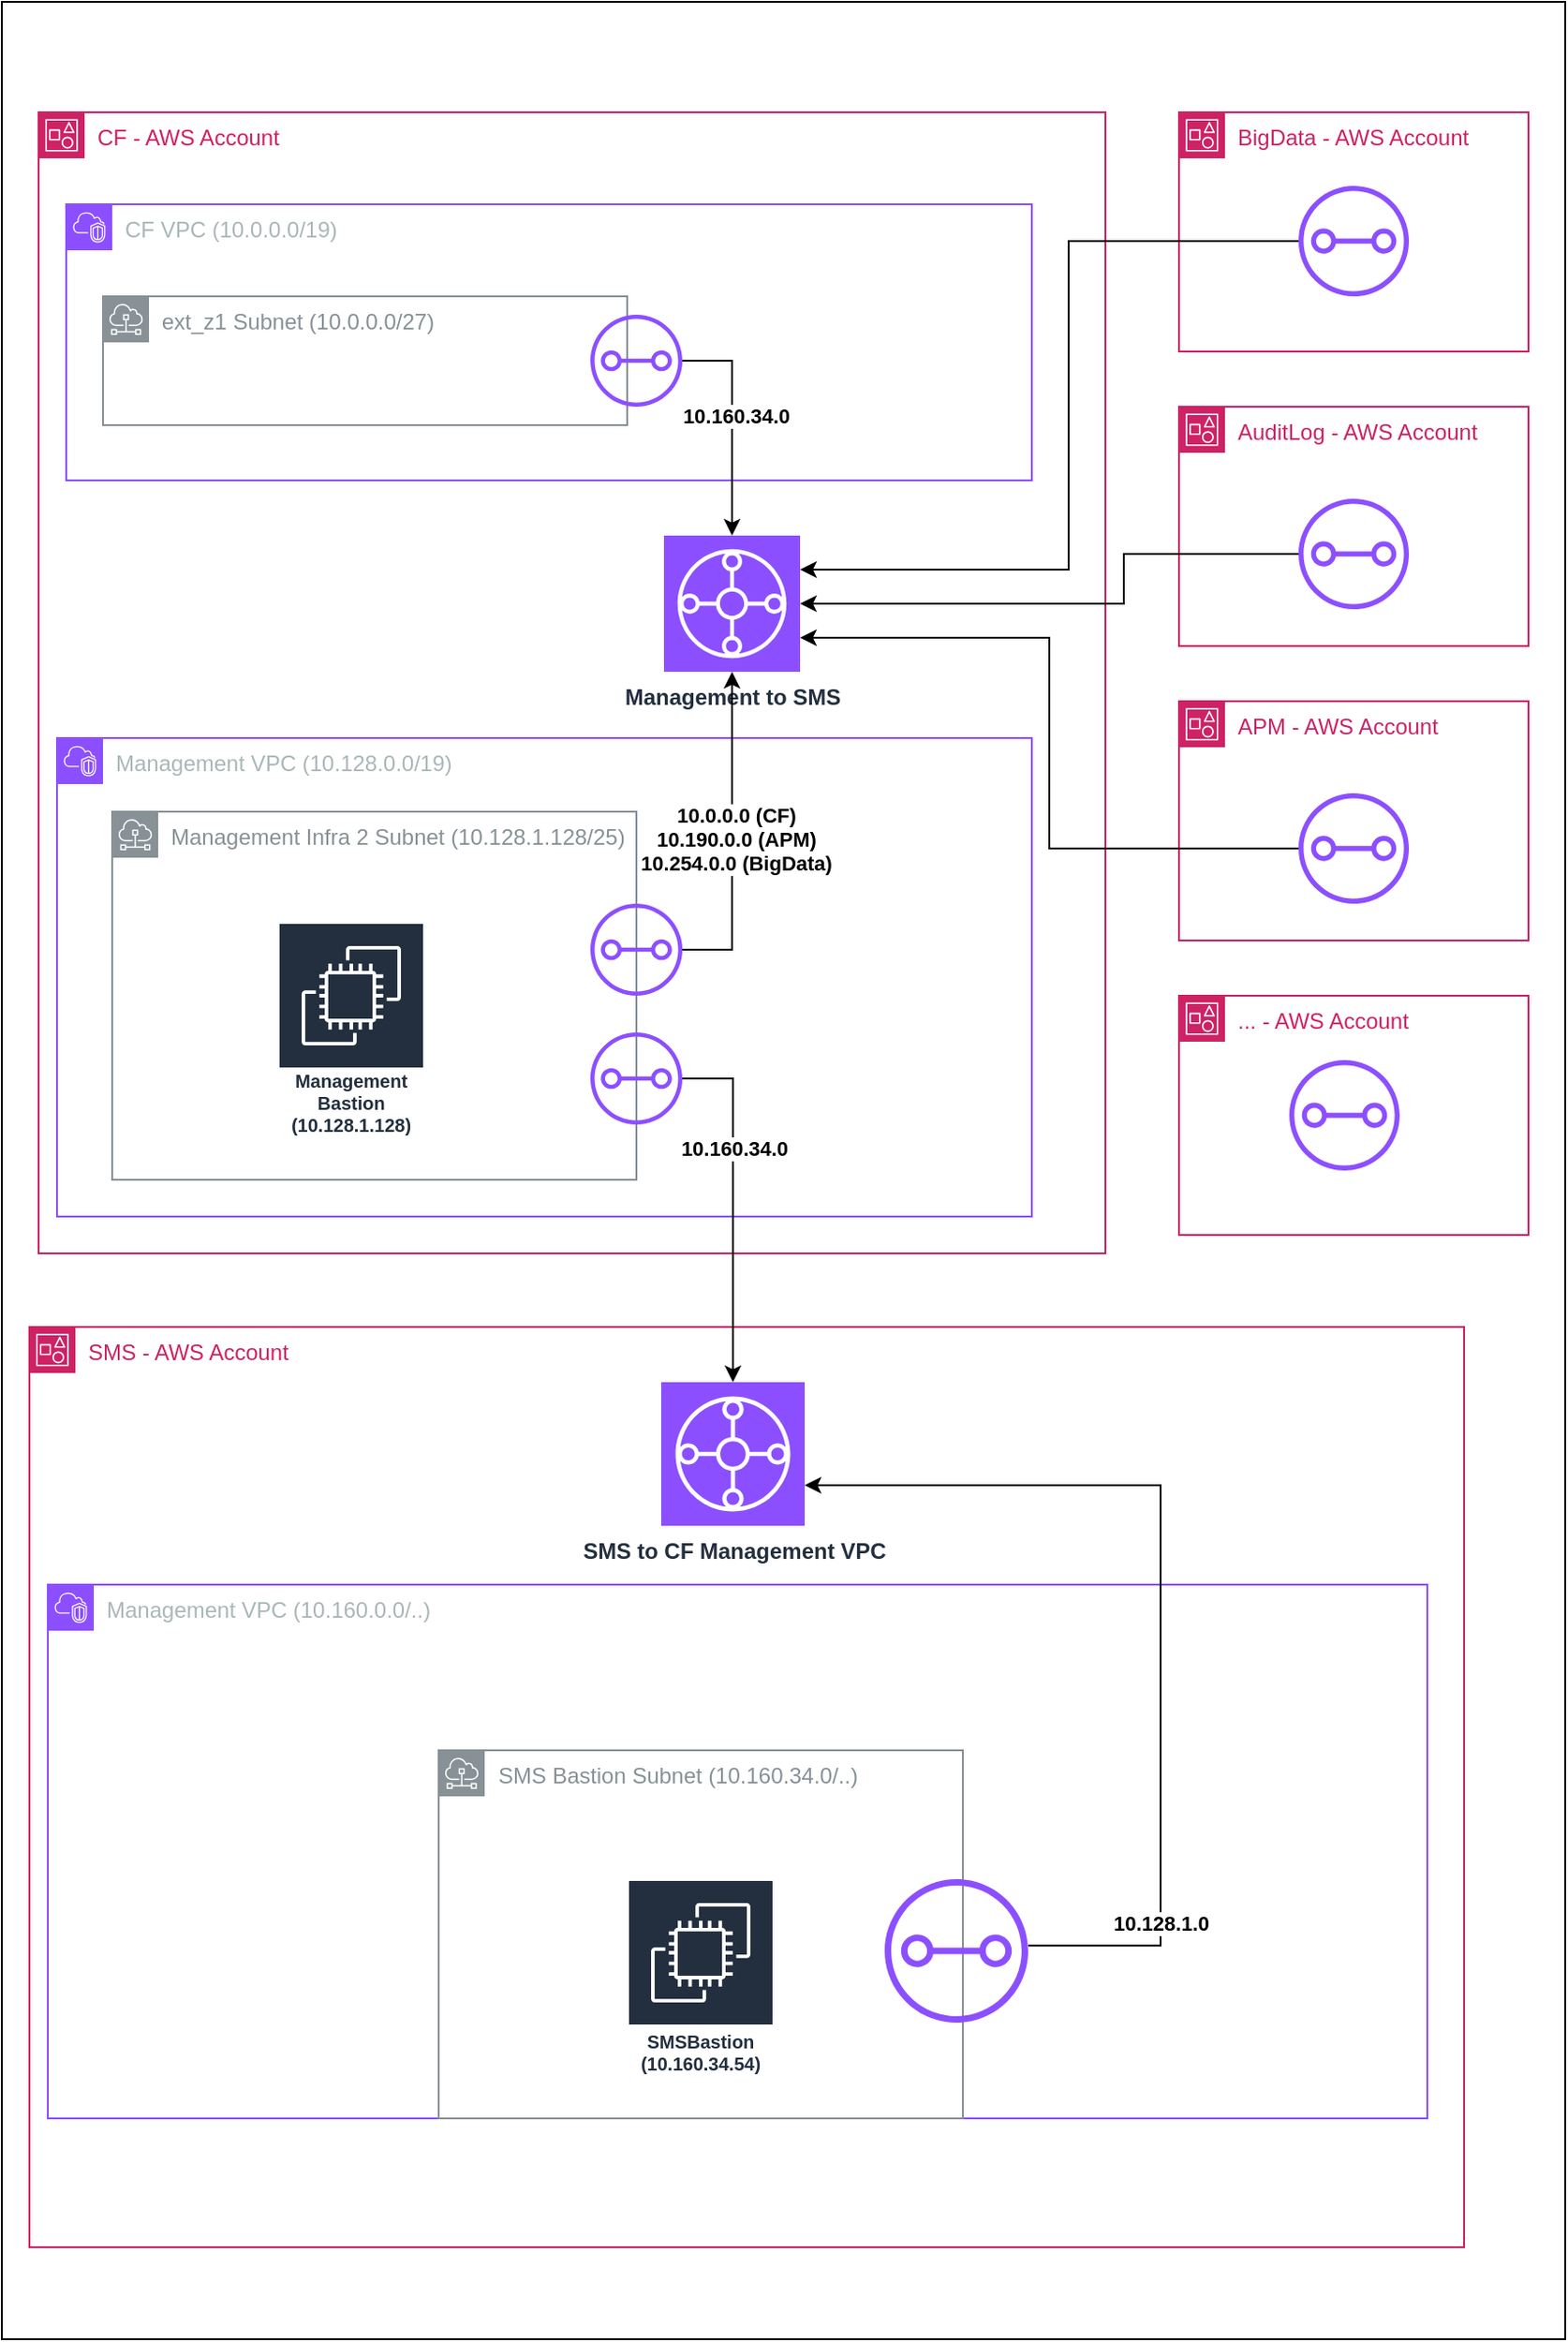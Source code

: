 <mxfile version="24.7.8">
  <diagram name="Page-1" id="AjtIbHexGouDR98ec4rI">
    <mxGraphModel dx="1059" dy="560" grid="1" gridSize="10" guides="1" tooltips="1" connect="1" arrows="1" fold="1" page="1" pageScale="1" pageWidth="850" pageHeight="1100" math="0" shadow="0">
      <root>
        <mxCell id="0" />
        <mxCell id="1" parent="0" />
        <mxCell id="KuJYsljOr1fPv-DqKt9B-55" value="" style="rounded=0;whiteSpace=wrap;html=1;" vertex="1" parent="1">
          <mxGeometry width="850" height="1270" as="geometry" />
        </mxCell>
        <mxCell id="KuJYsljOr1fPv-DqKt9B-1" value="CF - AWS Account" style="points=[[0,0],[0.25,0],[0.5,0],[0.75,0],[1,0],[1,0.25],[1,0.5],[1,0.75],[1,1],[0.75,1],[0.5,1],[0.25,1],[0,1],[0,0.75],[0,0.5],[0,0.25]];outlineConnect=0;gradientColor=none;html=1;whiteSpace=wrap;fontSize=12;fontStyle=0;container=1;pointerEvents=0;collapsible=0;recursiveResize=0;shape=mxgraph.aws4.group;grIcon=mxgraph.aws4.group_account;strokeColor=#CD2264;fillColor=none;verticalAlign=top;align=left;spacingLeft=30;fontColor=#CD2264;dashed=0;" vertex="1" parent="1">
          <mxGeometry x="20" y="60" width="580" height="620" as="geometry" />
        </mxCell>
        <mxCell id="KuJYsljOr1fPv-DqKt9B-2" value="CF VPC (10.0.0.0/19)" style="points=[[0,0],[0.25,0],[0.5,0],[0.75,0],[1,0],[1,0.25],[1,0.5],[1,0.75],[1,1],[0.75,1],[0.5,1],[0.25,1],[0,1],[0,0.75],[0,0.5],[0,0.25]];outlineConnect=0;gradientColor=none;html=1;whiteSpace=wrap;fontSize=12;fontStyle=0;container=1;pointerEvents=0;collapsible=0;recursiveResize=0;shape=mxgraph.aws4.group;grIcon=mxgraph.aws4.group_vpc2;strokeColor=#8C4FFF;fillColor=none;verticalAlign=top;align=left;spacingLeft=30;fontColor=#AAB7B8;dashed=0;" vertex="1" parent="KuJYsljOr1fPv-DqKt9B-1">
          <mxGeometry x="15" y="50" width="525" height="150" as="geometry" />
        </mxCell>
        <mxCell id="KuJYsljOr1fPv-DqKt9B-26" value="ext_z1 Subnet (10.0.0.0/27)" style="sketch=0;outlineConnect=0;gradientColor=none;html=1;whiteSpace=wrap;fontSize=12;fontStyle=0;shape=mxgraph.aws4.group;grIcon=mxgraph.aws4.group_subnet;strokeColor=#879196;fillColor=none;verticalAlign=top;align=left;spacingLeft=30;fontColor=#879196;dashed=0;" vertex="1" parent="KuJYsljOr1fPv-DqKt9B-2">
          <mxGeometry x="20" y="50" width="285" height="70" as="geometry" />
        </mxCell>
        <mxCell id="KuJYsljOr1fPv-DqKt9B-38" value="" style="sketch=0;outlineConnect=0;fontColor=#232F3E;gradientColor=none;fillColor=#8C4FFF;strokeColor=none;dashed=0;verticalLabelPosition=bottom;verticalAlign=top;align=center;html=1;fontSize=12;fontStyle=0;aspect=fixed;pointerEvents=1;shape=mxgraph.aws4.transit_gateway_attachment;" vertex="1" parent="KuJYsljOr1fPv-DqKt9B-2">
          <mxGeometry x="285" y="60" width="50" height="50" as="geometry" />
        </mxCell>
        <mxCell id="KuJYsljOr1fPv-DqKt9B-4" value="Management VPC (10.128.0.0/19)" style="points=[[0,0],[0.25,0],[0.5,0],[0.75,0],[1,0],[1,0.25],[1,0.5],[1,0.75],[1,1],[0.75,1],[0.5,1],[0.25,1],[0,1],[0,0.75],[0,0.5],[0,0.25]];outlineConnect=0;gradientColor=none;html=1;whiteSpace=wrap;fontSize=12;fontStyle=0;container=1;pointerEvents=0;collapsible=0;recursiveResize=0;shape=mxgraph.aws4.group;grIcon=mxgraph.aws4.group_vpc2;strokeColor=#8C4FFF;fillColor=none;verticalAlign=top;align=left;spacingLeft=30;fontColor=#AAB7B8;dashed=0;" vertex="1" parent="KuJYsljOr1fPv-DqKt9B-1">
          <mxGeometry x="10" y="340" width="530" height="260" as="geometry" />
        </mxCell>
        <mxCell id="KuJYsljOr1fPv-DqKt9B-8" value="Management Infra 2 Subnet (10.128.1.128/25)" style="sketch=0;outlineConnect=0;gradientColor=none;html=1;whiteSpace=wrap;fontSize=12;fontStyle=0;shape=mxgraph.aws4.group;grIcon=mxgraph.aws4.group_subnet;strokeColor=#879196;fillColor=none;verticalAlign=top;align=left;spacingLeft=30;fontColor=#879196;dashed=0;" vertex="1" parent="KuJYsljOr1fPv-DqKt9B-4">
          <mxGeometry x="30" y="40" width="285" height="200" as="geometry" />
        </mxCell>
        <mxCell id="KuJYsljOr1fPv-DqKt9B-9" value="Management Bastion (10.128.1.128)" style="sketch=0;outlineConnect=0;fontColor=#232F3E;gradientColor=none;strokeColor=#ffffff;fillColor=#232F3E;dashed=0;verticalLabelPosition=middle;verticalAlign=bottom;align=center;html=1;whiteSpace=wrap;fontSize=10;fontStyle=1;spacing=3;shape=mxgraph.aws4.productIcon;prIcon=mxgraph.aws4.ec2;" vertex="1" parent="KuJYsljOr1fPv-DqKt9B-4">
          <mxGeometry x="120" y="100" width="80" height="120" as="geometry" />
        </mxCell>
        <mxCell id="KuJYsljOr1fPv-DqKt9B-13" value="" style="sketch=0;outlineConnect=0;fontColor=#232F3E;gradientColor=none;fillColor=#8C4FFF;strokeColor=none;dashed=0;verticalLabelPosition=bottom;verticalAlign=top;align=center;html=1;fontSize=12;fontStyle=0;aspect=fixed;pointerEvents=1;shape=mxgraph.aws4.transit_gateway_attachment;" vertex="1" parent="KuJYsljOr1fPv-DqKt9B-4">
          <mxGeometry x="290" y="160" width="50" height="50" as="geometry" />
        </mxCell>
        <mxCell id="KuJYsljOr1fPv-DqKt9B-33" value="" style="sketch=0;outlineConnect=0;fontColor=#232F3E;gradientColor=none;fillColor=#8C4FFF;strokeColor=none;dashed=0;verticalLabelPosition=bottom;verticalAlign=top;align=center;html=1;fontSize=12;fontStyle=0;aspect=fixed;pointerEvents=1;shape=mxgraph.aws4.transit_gateway_attachment;" vertex="1" parent="KuJYsljOr1fPv-DqKt9B-4">
          <mxGeometry x="290" y="90" width="50" height="50" as="geometry" />
        </mxCell>
        <mxCell id="KuJYsljOr1fPv-DqKt9B-25" value="&lt;b&gt;Management to SMS&lt;/b&gt;" style="sketch=0;points=[[0,0,0],[0.25,0,0],[0.5,0,0],[0.75,0,0],[1,0,0],[0,1,0],[0.25,1,0],[0.5,1,0],[0.75,1,0],[1,1,0],[0,0.25,0],[0,0.5,0],[0,0.75,0],[1,0.25,0],[1,0.5,0],[1,0.75,0]];outlineConnect=0;fontColor=#232F3E;fillColor=#8C4FFF;strokeColor=#ffffff;dashed=0;verticalLabelPosition=bottom;verticalAlign=top;align=center;html=1;fontSize=12;fontStyle=0;aspect=fixed;shape=mxgraph.aws4.resourceIcon;resIcon=mxgraph.aws4.transit_gateway;" vertex="1" parent="KuJYsljOr1fPv-DqKt9B-1">
          <mxGeometry x="340" y="230" width="74" height="74" as="geometry" />
        </mxCell>
        <mxCell id="KuJYsljOr1fPv-DqKt9B-36" style="edgeStyle=orthogonalEdgeStyle;rounded=0;orthogonalLoop=1;jettySize=auto;html=1;" edge="1" parent="KuJYsljOr1fPv-DqKt9B-1" source="KuJYsljOr1fPv-DqKt9B-33" target="KuJYsljOr1fPv-DqKt9B-25">
          <mxGeometry relative="1" as="geometry">
            <Array as="points">
              <mxPoint x="377" y="455" />
            </Array>
          </mxGeometry>
        </mxCell>
        <mxCell id="KuJYsljOr1fPv-DqKt9B-37" value="&lt;b&gt;10.0.0.0 (CF)&lt;/b&gt;&lt;div&gt;&lt;b&gt;10.190.0.0 (APM)&lt;/b&gt;&lt;/div&gt;&lt;div&gt;&lt;b&gt;10.254.0.0 (BigData)&lt;/b&gt;&lt;/div&gt;" style="edgeLabel;html=1;align=center;verticalAlign=middle;resizable=0;points=[];" vertex="1" connectable="0" parent="KuJYsljOr1fPv-DqKt9B-36">
          <mxGeometry x="-0.023" y="-2" relative="1" as="geometry">
            <mxPoint as="offset" />
          </mxGeometry>
        </mxCell>
        <mxCell id="KuJYsljOr1fPv-DqKt9B-39" style="edgeStyle=orthogonalEdgeStyle;rounded=0;orthogonalLoop=1;jettySize=auto;html=1;entryX=0.5;entryY=0;entryDx=0;entryDy=0;entryPerimeter=0;" edge="1" parent="KuJYsljOr1fPv-DqKt9B-1" source="KuJYsljOr1fPv-DqKt9B-38" target="KuJYsljOr1fPv-DqKt9B-25">
          <mxGeometry relative="1" as="geometry">
            <Array as="points">
              <mxPoint x="377" y="135" />
            </Array>
          </mxGeometry>
        </mxCell>
        <mxCell id="KuJYsljOr1fPv-DqKt9B-40" value="&lt;b&gt;10.160.34.0&lt;/b&gt;" style="edgeLabel;html=1;align=center;verticalAlign=middle;resizable=0;points=[];" vertex="1" connectable="0" parent="KuJYsljOr1fPv-DqKt9B-39">
          <mxGeometry x="-0.075" y="2" relative="1" as="geometry">
            <mxPoint as="offset" />
          </mxGeometry>
        </mxCell>
        <mxCell id="KuJYsljOr1fPv-DqKt9B-52" value="&lt;h1 style=&quot;margin-top: 0px;&quot;&gt;&lt;br&gt;&lt;/h1&gt;" style="text;html=1;whiteSpace=wrap;overflow=hidden;rounded=0;" vertex="1" parent="KuJYsljOr1fPv-DqKt9B-1">
          <mxGeometry x="130" y="210" width="180" height="100" as="geometry" />
        </mxCell>
        <mxCell id="KuJYsljOr1fPv-DqKt9B-5" value="SMS - AWS Account" style="points=[[0,0],[0.25,0],[0.5,0],[0.75,0],[1,0],[1,0.25],[1,0.5],[1,0.75],[1,1],[0.75,1],[0.5,1],[0.25,1],[0,1],[0,0.75],[0,0.5],[0,0.25]];outlineConnect=0;gradientColor=none;html=1;whiteSpace=wrap;fontSize=12;fontStyle=0;container=1;pointerEvents=0;collapsible=0;recursiveResize=0;shape=mxgraph.aws4.group;grIcon=mxgraph.aws4.group_account;strokeColor=#CD2264;fillColor=none;verticalAlign=top;align=left;spacingLeft=30;fontColor=#CD2264;dashed=0;" vertex="1" parent="1">
          <mxGeometry x="15" y="720" width="780" height="500" as="geometry" />
        </mxCell>
        <mxCell id="KuJYsljOr1fPv-DqKt9B-7" value="Management VPC (10.160.0.0/..)" style="points=[[0,0],[0.25,0],[0.5,0],[0.75,0],[1,0],[1,0.25],[1,0.5],[1,0.75],[1,1],[0.75,1],[0.5,1],[0.25,1],[0,1],[0,0.75],[0,0.5],[0,0.25]];outlineConnect=0;gradientColor=none;html=1;whiteSpace=wrap;fontSize=12;fontStyle=0;container=1;pointerEvents=0;collapsible=0;recursiveResize=0;shape=mxgraph.aws4.group;grIcon=mxgraph.aws4.group_vpc2;strokeColor=#8C4FFF;fillColor=none;verticalAlign=top;align=left;spacingLeft=30;fontColor=#AAB7B8;dashed=0;" vertex="1" parent="KuJYsljOr1fPv-DqKt9B-5">
          <mxGeometry x="10" y="140" width="750" height="290" as="geometry" />
        </mxCell>
        <mxCell id="KuJYsljOr1fPv-DqKt9B-10" value="SMS Bastion Subnet (10.160.34.0/..)" style="sketch=0;outlineConnect=0;gradientColor=none;html=1;whiteSpace=wrap;fontSize=12;fontStyle=0;shape=mxgraph.aws4.group;grIcon=mxgraph.aws4.group_subnet;strokeColor=#879196;fillColor=none;verticalAlign=top;align=left;spacingLeft=30;fontColor=#879196;dashed=0;" vertex="1" parent="KuJYsljOr1fPv-DqKt9B-7">
          <mxGeometry x="212.5" y="90" width="285" height="200" as="geometry" />
        </mxCell>
        <mxCell id="KuJYsljOr1fPv-DqKt9B-11" value="SMSBastion (10.160.34.54)" style="sketch=0;outlineConnect=0;fontColor=#232F3E;gradientColor=none;strokeColor=#ffffff;fillColor=#232F3E;dashed=0;verticalLabelPosition=middle;verticalAlign=bottom;align=center;html=1;whiteSpace=wrap;fontSize=10;fontStyle=1;spacing=3;shape=mxgraph.aws4.productIcon;prIcon=mxgraph.aws4.ec2;" vertex="1" parent="KuJYsljOr1fPv-DqKt9B-7">
          <mxGeometry x="315" y="160" width="80" height="110" as="geometry" />
        </mxCell>
        <mxCell id="KuJYsljOr1fPv-DqKt9B-16" value="" style="sketch=0;outlineConnect=0;fontColor=#232F3E;gradientColor=none;fillColor=#8C4FFF;strokeColor=none;dashed=0;verticalLabelPosition=bottom;verticalAlign=top;align=center;html=1;fontSize=12;fontStyle=0;aspect=fixed;pointerEvents=1;shape=mxgraph.aws4.transit_gateway_attachment;" vertex="1" parent="KuJYsljOr1fPv-DqKt9B-7">
          <mxGeometry x="455" y="160" width="78" height="78" as="geometry" />
        </mxCell>
        <mxCell id="KuJYsljOr1fPv-DqKt9B-12" value="&lt;b&gt;SMS to CF Management VPC&lt;/b&gt;" style="sketch=0;points=[[0,0,0],[0.25,0,0],[0.5,0,0],[0.75,0,0],[1,0,0],[0,1,0],[0.25,1,0],[0.5,1,0],[0.75,1,0],[1,1,0],[0,0.25,0],[0,0.5,0],[0,0.75,0],[1,0.25,0],[1,0.5,0],[1,0.75,0]];outlineConnect=0;fontColor=#232F3E;fillColor=#8C4FFF;strokeColor=#ffffff;dashed=0;verticalLabelPosition=bottom;verticalAlign=top;align=center;html=1;fontSize=12;fontStyle=0;aspect=fixed;shape=mxgraph.aws4.resourceIcon;resIcon=mxgraph.aws4.transit_gateway;" vertex="1" parent="KuJYsljOr1fPv-DqKt9B-5">
          <mxGeometry x="343.5" y="30" width="78" height="78" as="geometry" />
        </mxCell>
        <mxCell id="KuJYsljOr1fPv-DqKt9B-19" style="edgeStyle=orthogonalEdgeStyle;rounded=0;orthogonalLoop=1;jettySize=auto;html=1;entryX=1;entryY=0.5;entryDx=0;entryDy=0;entryPerimeter=0;" edge="1" parent="KuJYsljOr1fPv-DqKt9B-5">
          <mxGeometry relative="1" as="geometry">
            <mxPoint x="543" y="336.067" as="sourcePoint" />
            <mxPoint x="421.5" y="86" as="targetPoint" />
            <Array as="points">
              <mxPoint x="615" y="336" />
              <mxPoint x="615" y="86" />
            </Array>
          </mxGeometry>
        </mxCell>
        <mxCell id="KuJYsljOr1fPv-DqKt9B-20" value="10.128.1.0" style="edgeLabel;html=1;align=center;verticalAlign=middle;resizable=0;points=[];fontStyle=1" vertex="1" connectable="0" parent="KuJYsljOr1fPv-DqKt9B-19">
          <mxGeometry x="-0.217" y="-2" relative="1" as="geometry">
            <mxPoint x="-2" y="118" as="offset" />
          </mxGeometry>
        </mxCell>
        <mxCell id="KuJYsljOr1fPv-DqKt9B-31" style="edgeStyle=orthogonalEdgeStyle;rounded=0;orthogonalLoop=1;jettySize=auto;html=1;entryX=0.5;entryY=0;entryDx=0;entryDy=0;entryPerimeter=0;" edge="1" parent="1" source="KuJYsljOr1fPv-DqKt9B-13" target="KuJYsljOr1fPv-DqKt9B-12">
          <mxGeometry relative="1" as="geometry">
            <Array as="points">
              <mxPoint x="398" y="585" />
            </Array>
          </mxGeometry>
        </mxCell>
        <mxCell id="KuJYsljOr1fPv-DqKt9B-32" value="&lt;b&gt;10.160.34.0&lt;/b&gt;" style="edgeLabel;html=1;align=center;verticalAlign=middle;resizable=0;points=[];" vertex="1" connectable="0" parent="KuJYsljOr1fPv-DqKt9B-31">
          <mxGeometry x="-0.324" relative="1" as="geometry">
            <mxPoint as="offset" />
          </mxGeometry>
        </mxCell>
        <mxCell id="KuJYsljOr1fPv-DqKt9B-41" value="BigData - AWS Account" style="points=[[0,0],[0.25,0],[0.5,0],[0.75,0],[1,0],[1,0.25],[1,0.5],[1,0.75],[1,1],[0.75,1],[0.5,1],[0.25,1],[0,1],[0,0.75],[0,0.5],[0,0.25]];outlineConnect=0;gradientColor=none;html=1;whiteSpace=wrap;fontSize=12;fontStyle=0;container=1;pointerEvents=0;collapsible=0;recursiveResize=0;shape=mxgraph.aws4.group;grIcon=mxgraph.aws4.group_account;strokeColor=#CD2264;fillColor=none;verticalAlign=top;align=left;spacingLeft=30;fontColor=#CD2264;dashed=0;" vertex="1" parent="1">
          <mxGeometry x="640" y="60" width="190" height="130" as="geometry" />
        </mxCell>
        <mxCell id="KuJYsljOr1fPv-DqKt9B-45" value="" style="sketch=0;outlineConnect=0;fontColor=#232F3E;gradientColor=none;fillColor=#8C4FFF;strokeColor=none;dashed=0;verticalLabelPosition=bottom;verticalAlign=top;align=center;html=1;fontSize=12;fontStyle=0;aspect=fixed;pointerEvents=1;shape=mxgraph.aws4.transit_gateway_attachment;" vertex="1" parent="KuJYsljOr1fPv-DqKt9B-41">
          <mxGeometry x="65" y="40" width="60" height="60" as="geometry" />
        </mxCell>
        <mxCell id="KuJYsljOr1fPv-DqKt9B-42" value="AuditLog - AWS Account" style="points=[[0,0],[0.25,0],[0.5,0],[0.75,0],[1,0],[1,0.25],[1,0.5],[1,0.75],[1,1],[0.75,1],[0.5,1],[0.25,1],[0,1],[0,0.75],[0,0.5],[0,0.25]];outlineConnect=0;gradientColor=none;html=1;whiteSpace=wrap;fontSize=12;fontStyle=0;container=1;pointerEvents=0;collapsible=0;recursiveResize=0;shape=mxgraph.aws4.group;grIcon=mxgraph.aws4.group_account;strokeColor=#CD2264;fillColor=none;verticalAlign=top;align=left;spacingLeft=30;fontColor=#CD2264;dashed=0;" vertex="1" parent="1">
          <mxGeometry x="640" y="220" width="190" height="130" as="geometry" />
        </mxCell>
        <mxCell id="KuJYsljOr1fPv-DqKt9B-46" value="" style="sketch=0;outlineConnect=0;fontColor=#232F3E;gradientColor=none;fillColor=#8C4FFF;strokeColor=none;dashed=0;verticalLabelPosition=bottom;verticalAlign=top;align=center;html=1;fontSize=12;fontStyle=0;aspect=fixed;pointerEvents=1;shape=mxgraph.aws4.transit_gateway_attachment;" vertex="1" parent="KuJYsljOr1fPv-DqKt9B-42">
          <mxGeometry x="65" y="50" width="60" height="60" as="geometry" />
        </mxCell>
        <mxCell id="KuJYsljOr1fPv-DqKt9B-43" value="APM - AWS Account" style="points=[[0,0],[0.25,0],[0.5,0],[0.75,0],[1,0],[1,0.25],[1,0.5],[1,0.75],[1,1],[0.75,1],[0.5,1],[0.25,1],[0,1],[0,0.75],[0,0.5],[0,0.25]];outlineConnect=0;gradientColor=none;html=1;whiteSpace=wrap;fontSize=12;fontStyle=0;container=1;pointerEvents=0;collapsible=0;recursiveResize=0;shape=mxgraph.aws4.group;grIcon=mxgraph.aws4.group_account;strokeColor=#CD2264;fillColor=none;verticalAlign=top;align=left;spacingLeft=30;fontColor=#CD2264;dashed=0;" vertex="1" parent="1">
          <mxGeometry x="640" y="380" width="190" height="130" as="geometry" />
        </mxCell>
        <mxCell id="KuJYsljOr1fPv-DqKt9B-47" value="" style="sketch=0;outlineConnect=0;fontColor=#232F3E;gradientColor=none;fillColor=#8C4FFF;strokeColor=none;dashed=0;verticalLabelPosition=bottom;verticalAlign=top;align=center;html=1;fontSize=12;fontStyle=0;aspect=fixed;pointerEvents=1;shape=mxgraph.aws4.transit_gateway_attachment;" vertex="1" parent="KuJYsljOr1fPv-DqKt9B-43">
          <mxGeometry x="65" y="50" width="60" height="60" as="geometry" />
        </mxCell>
        <mxCell id="KuJYsljOr1fPv-DqKt9B-44" value="... - AWS Account" style="points=[[0,0],[0.25,0],[0.5,0],[0.75,0],[1,0],[1,0.25],[1,0.5],[1,0.75],[1,1],[0.75,1],[0.5,1],[0.25,1],[0,1],[0,0.75],[0,0.5],[0,0.25]];outlineConnect=0;gradientColor=none;html=1;whiteSpace=wrap;fontSize=12;fontStyle=0;container=1;pointerEvents=0;collapsible=0;recursiveResize=0;shape=mxgraph.aws4.group;grIcon=mxgraph.aws4.group_account;strokeColor=#CD2264;fillColor=none;verticalAlign=top;align=left;spacingLeft=30;fontColor=#CD2264;dashed=0;" vertex="1" parent="1">
          <mxGeometry x="640" y="540" width="190" height="130" as="geometry" />
        </mxCell>
        <mxCell id="KuJYsljOr1fPv-DqKt9B-48" value="" style="sketch=0;outlineConnect=0;fontColor=#232F3E;gradientColor=none;fillColor=#8C4FFF;strokeColor=none;dashed=0;verticalLabelPosition=bottom;verticalAlign=top;align=center;html=1;fontSize=12;fontStyle=0;aspect=fixed;pointerEvents=1;shape=mxgraph.aws4.transit_gateway_attachment;" vertex="1" parent="KuJYsljOr1fPv-DqKt9B-44">
          <mxGeometry x="60" y="35" width="60" height="60" as="geometry" />
        </mxCell>
        <mxCell id="KuJYsljOr1fPv-DqKt9B-49" style="edgeStyle=orthogonalEdgeStyle;rounded=0;orthogonalLoop=1;jettySize=auto;html=1;entryX=1;entryY=0.25;entryDx=0;entryDy=0;entryPerimeter=0;" edge="1" parent="1" source="KuJYsljOr1fPv-DqKt9B-45" target="KuJYsljOr1fPv-DqKt9B-25">
          <mxGeometry relative="1" as="geometry">
            <Array as="points">
              <mxPoint x="580" y="130" />
              <mxPoint x="580" y="309" />
            </Array>
          </mxGeometry>
        </mxCell>
        <mxCell id="KuJYsljOr1fPv-DqKt9B-50" style="edgeStyle=orthogonalEdgeStyle;rounded=0;orthogonalLoop=1;jettySize=auto;html=1;entryX=1;entryY=0.5;entryDx=0;entryDy=0;entryPerimeter=0;" edge="1" parent="1" source="KuJYsljOr1fPv-DqKt9B-46" target="KuJYsljOr1fPv-DqKt9B-25">
          <mxGeometry relative="1" as="geometry">
            <Array as="points">
              <mxPoint x="610" y="300" />
              <mxPoint x="610" y="327" />
            </Array>
          </mxGeometry>
        </mxCell>
        <mxCell id="KuJYsljOr1fPv-DqKt9B-51" style="edgeStyle=orthogonalEdgeStyle;rounded=0;orthogonalLoop=1;jettySize=auto;html=1;entryX=1;entryY=0.75;entryDx=0;entryDy=0;entryPerimeter=0;" edge="1" parent="1" source="KuJYsljOr1fPv-DqKt9B-47" target="KuJYsljOr1fPv-DqKt9B-25">
          <mxGeometry relative="1" as="geometry" />
        </mxCell>
      </root>
    </mxGraphModel>
  </diagram>
</mxfile>
